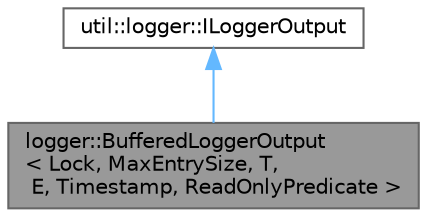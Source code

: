 digraph "logger::BufferedLoggerOutput&lt; Lock, MaxEntrySize, T, E, Timestamp, ReadOnlyPredicate &gt;"
{
 // LATEX_PDF_SIZE
  bgcolor="transparent";
  edge [fontname=Helvetica,fontsize=10,labelfontname=Helvetica,labelfontsize=10];
  node [fontname=Helvetica,fontsize=10,shape=box,height=0.2,width=0.4];
  Node1 [id="Node000001",label="logger::BufferedLoggerOutput\l\< Lock, MaxEntrySize, T,\l E, Timestamp, ReadOnlyPredicate \>",height=0.2,width=0.4,color="gray40", fillcolor="grey60", style="filled", fontcolor="black",tooltip=" "];
  Node2 -> Node1 [id="edge1_Node000001_Node000002",dir="back",color="steelblue1",style="solid",tooltip=" "];
  Node2 [id="Node000002",label="util::logger::ILoggerOutput",height=0.2,width=0.4,color="gray40", fillcolor="white", style="filled",URL="$da/d23/classutil_1_1logger_1_1ILoggerOutput.html",tooltip=" "];
}
